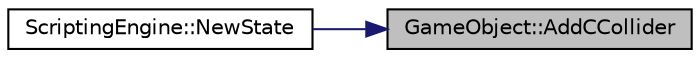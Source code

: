 digraph "GameObject::AddCCollider"
{
 // LATEX_PDF_SIZE
  edge [fontname="Helvetica",fontsize="10",labelfontname="Helvetica",labelfontsize="10"];
  node [fontname="Helvetica",fontsize="10",shape=record];
  rankdir="RL";
  Node21 [label="GameObject::AddCCollider",height=0.2,width=0.4,color="black", fillcolor="grey75", style="filled", fontcolor="black",tooltip="Adds a collider component to this game object. lua cant use template version. this one is needed."];
  Node21 -> Node22 [dir="back",color="midnightblue",fontsize="10",style="solid",fontname="Helvetica"];
  Node22 [label="ScriptingEngine::NewState",height=0.2,width=0.4,color="black", fillcolor="white", style="filled",URL="$class_scripting_engine.html#a125a0c206da8e74b8f6664c4e523606a",tooltip="Sets up the engine with initial processes and variables and exposes engine functionality to lua."];
}
